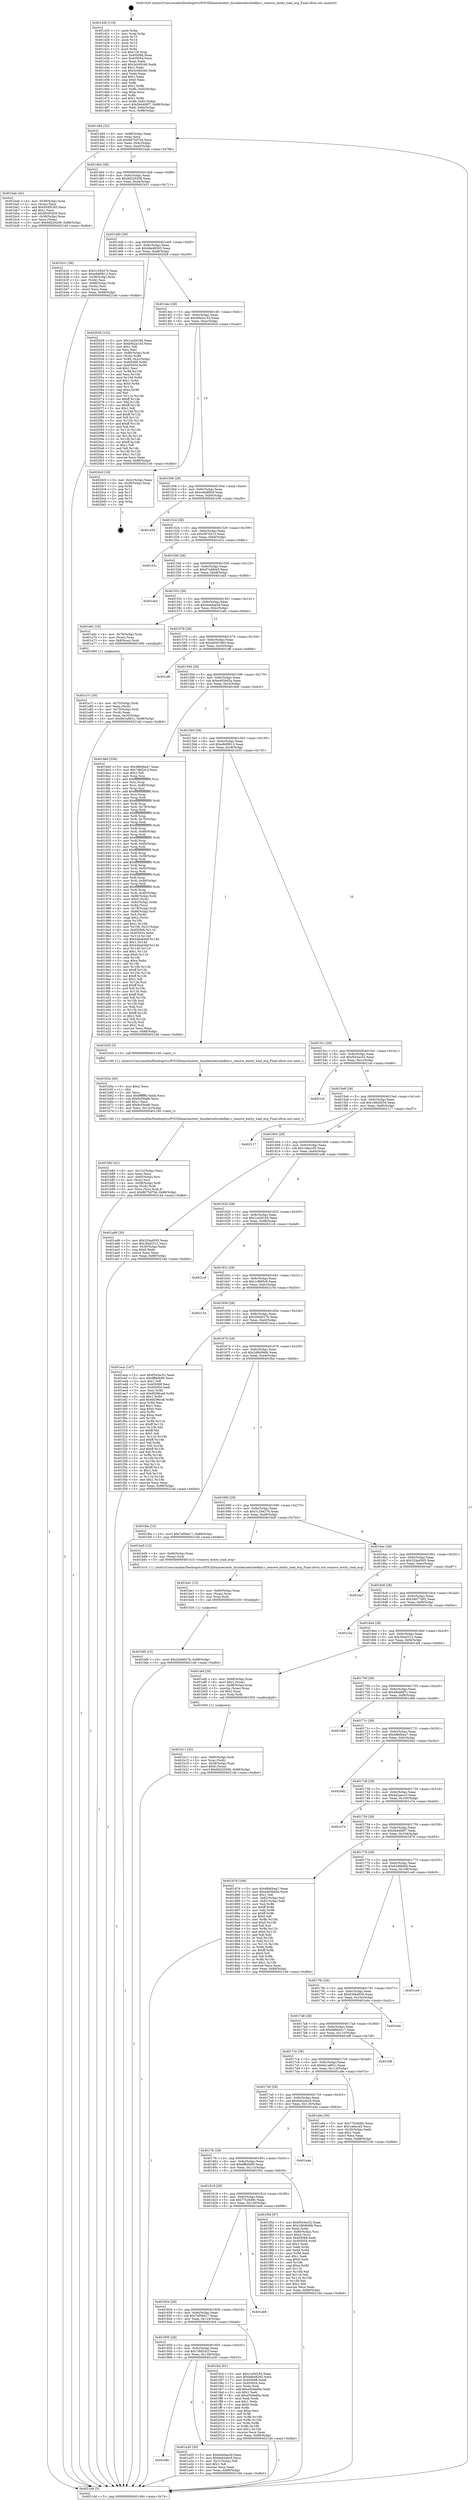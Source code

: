 digraph "0x401420" {
  label = "0x401420 (/mnt/c/Users/mathe/Desktop/tcc/POCII/binaries/extr_linuxkernelschedfair.c_remove_entity_load_avg_Final-ollvm.out::main(0))"
  labelloc = "t"
  node[shape=record]

  Entry [label="",width=0.3,height=0.3,shape=circle,fillcolor=black,style=filled]
  "0x401494" [label="{
     0x401494 [32]\l
     | [instrs]\l
     &nbsp;&nbsp;0x401494 \<+6\>: mov -0x88(%rbp),%eax\l
     &nbsp;&nbsp;0x40149a \<+2\>: mov %eax,%ecx\l
     &nbsp;&nbsp;0x40149c \<+6\>: sub $0x8675d75d,%ecx\l
     &nbsp;&nbsp;0x4014a2 \<+6\>: mov %eax,-0x9c(%rbp)\l
     &nbsp;&nbsp;0x4014a8 \<+6\>: mov %ecx,-0xa0(%rbp)\l
     &nbsp;&nbsp;0x4014ae \<+6\>: je 0000000000401bab \<main+0x78b\>\l
  }"]
  "0x401bab" [label="{
     0x401bab [42]\l
     | [instrs]\l
     &nbsp;&nbsp;0x401bab \<+4\>: mov -0x58(%rbp),%rax\l
     &nbsp;&nbsp;0x401baf \<+2\>: mov (%rax),%ecx\l
     &nbsp;&nbsp;0x401bb1 \<+6\>: add $0x954f5265,%ecx\l
     &nbsp;&nbsp;0x401bb7 \<+3\>: add $0x1,%ecx\l
     &nbsp;&nbsp;0x401bba \<+6\>: sub $0x954f5265,%ecx\l
     &nbsp;&nbsp;0x401bc0 \<+4\>: mov -0x58(%rbp),%rax\l
     &nbsp;&nbsp;0x401bc4 \<+2\>: mov %ecx,(%rax)\l
     &nbsp;&nbsp;0x401bc6 \<+10\>: movl $0x9d220206,-0x88(%rbp)\l
     &nbsp;&nbsp;0x401bd0 \<+5\>: jmp 00000000004021dd \<main+0xdbd\>\l
  }"]
  "0x4014b4" [label="{
     0x4014b4 [28]\l
     | [instrs]\l
     &nbsp;&nbsp;0x4014b4 \<+5\>: jmp 00000000004014b9 \<main+0x99\>\l
     &nbsp;&nbsp;0x4014b9 \<+6\>: mov -0x9c(%rbp),%eax\l
     &nbsp;&nbsp;0x4014bf \<+5\>: sub $0x9d220206,%eax\l
     &nbsp;&nbsp;0x4014c4 \<+6\>: mov %eax,-0xa4(%rbp)\l
     &nbsp;&nbsp;0x4014ca \<+6\>: je 0000000000401b31 \<main+0x711\>\l
  }"]
  Exit [label="",width=0.3,height=0.3,shape=circle,fillcolor=black,style=filled,peripheries=2]
  "0x401b31" [label="{
     0x401b31 [36]\l
     | [instrs]\l
     &nbsp;&nbsp;0x401b31 \<+5\>: mov $0x31294276,%eax\l
     &nbsp;&nbsp;0x401b36 \<+5\>: mov $0xe8d0fb13,%ecx\l
     &nbsp;&nbsp;0x401b3b \<+4\>: mov -0x58(%rbp),%rdx\l
     &nbsp;&nbsp;0x401b3f \<+2\>: mov (%rdx),%esi\l
     &nbsp;&nbsp;0x401b41 \<+4\>: mov -0x68(%rbp),%rdx\l
     &nbsp;&nbsp;0x401b45 \<+2\>: cmp (%rdx),%esi\l
     &nbsp;&nbsp;0x401b47 \<+3\>: cmovl %ecx,%eax\l
     &nbsp;&nbsp;0x401b4a \<+6\>: mov %eax,-0x88(%rbp)\l
     &nbsp;&nbsp;0x401b50 \<+5\>: jmp 00000000004021dd \<main+0xdbd\>\l
  }"]
  "0x4014d0" [label="{
     0x4014d0 [28]\l
     | [instrs]\l
     &nbsp;&nbsp;0x4014d0 \<+5\>: jmp 00000000004014d5 \<main+0xb5\>\l
     &nbsp;&nbsp;0x4014d5 \<+6\>: mov -0x9c(%rbp),%eax\l
     &nbsp;&nbsp;0x4014db \<+5\>: sub $0xb8e48263,%eax\l
     &nbsp;&nbsp;0x4014e0 \<+6\>: mov %eax,-0xa8(%rbp)\l
     &nbsp;&nbsp;0x4014e6 \<+6\>: je 0000000000402028 \<main+0xc08\>\l
  }"]
  "0x401bf0" [label="{
     0x401bf0 [15]\l
     | [instrs]\l
     &nbsp;&nbsp;0x401bf0 \<+10\>: movl $0x2b0b627b,-0x88(%rbp)\l
     &nbsp;&nbsp;0x401bfa \<+5\>: jmp 00000000004021dd \<main+0xdbd\>\l
  }"]
  "0x402028" [label="{
     0x402028 [152]\l
     | [instrs]\l
     &nbsp;&nbsp;0x402028 \<+5\>: mov $0x1ca5d184,%eax\l
     &nbsp;&nbsp;0x40202d \<+5\>: mov $0xb9a2a143,%ecx\l
     &nbsp;&nbsp;0x402032 \<+2\>: mov $0x1,%dl\l
     &nbsp;&nbsp;0x402034 \<+2\>: xor %esi,%esi\l
     &nbsp;&nbsp;0x402036 \<+4\>: mov -0x80(%rbp),%rdi\l
     &nbsp;&nbsp;0x40203a \<+3\>: mov (%rdi),%r8d\l
     &nbsp;&nbsp;0x40203d \<+4\>: mov %r8d,-0x2c(%rbp)\l
     &nbsp;&nbsp;0x402041 \<+8\>: mov 0x405068,%r8d\l
     &nbsp;&nbsp;0x402049 \<+8\>: mov 0x405054,%r9d\l
     &nbsp;&nbsp;0x402051 \<+3\>: sub $0x1,%esi\l
     &nbsp;&nbsp;0x402054 \<+3\>: mov %r8d,%r10d\l
     &nbsp;&nbsp;0x402057 \<+3\>: add %esi,%r10d\l
     &nbsp;&nbsp;0x40205a \<+4\>: imul %r10d,%r8d\l
     &nbsp;&nbsp;0x40205e \<+4\>: and $0x1,%r8d\l
     &nbsp;&nbsp;0x402062 \<+4\>: cmp $0x0,%r8d\l
     &nbsp;&nbsp;0x402066 \<+4\>: sete %r11b\l
     &nbsp;&nbsp;0x40206a \<+4\>: cmp $0xa,%r9d\l
     &nbsp;&nbsp;0x40206e \<+3\>: setl %bl\l
     &nbsp;&nbsp;0x402071 \<+3\>: mov %r11b,%r14b\l
     &nbsp;&nbsp;0x402074 \<+4\>: xor $0xff,%r14b\l
     &nbsp;&nbsp;0x402078 \<+3\>: mov %bl,%r15b\l
     &nbsp;&nbsp;0x40207b \<+4\>: xor $0xff,%r15b\l
     &nbsp;&nbsp;0x40207f \<+3\>: xor $0x1,%dl\l
     &nbsp;&nbsp;0x402082 \<+3\>: mov %r14b,%r12b\l
     &nbsp;&nbsp;0x402085 \<+4\>: and $0xff,%r12b\l
     &nbsp;&nbsp;0x402089 \<+3\>: and %dl,%r11b\l
     &nbsp;&nbsp;0x40208c \<+3\>: mov %r15b,%r13b\l
     &nbsp;&nbsp;0x40208f \<+4\>: and $0xff,%r13b\l
     &nbsp;&nbsp;0x402093 \<+2\>: and %dl,%bl\l
     &nbsp;&nbsp;0x402095 \<+3\>: or %r11b,%r12b\l
     &nbsp;&nbsp;0x402098 \<+3\>: or %bl,%r13b\l
     &nbsp;&nbsp;0x40209b \<+3\>: xor %r13b,%r12b\l
     &nbsp;&nbsp;0x40209e \<+3\>: or %r15b,%r14b\l
     &nbsp;&nbsp;0x4020a1 \<+4\>: xor $0xff,%r14b\l
     &nbsp;&nbsp;0x4020a5 \<+3\>: or $0x1,%dl\l
     &nbsp;&nbsp;0x4020a8 \<+3\>: and %dl,%r14b\l
     &nbsp;&nbsp;0x4020ab \<+3\>: or %r14b,%r12b\l
     &nbsp;&nbsp;0x4020ae \<+4\>: test $0x1,%r12b\l
     &nbsp;&nbsp;0x4020b2 \<+3\>: cmovne %ecx,%eax\l
     &nbsp;&nbsp;0x4020b5 \<+6\>: mov %eax,-0x88(%rbp)\l
     &nbsp;&nbsp;0x4020bb \<+5\>: jmp 00000000004021dd \<main+0xdbd\>\l
  }"]
  "0x4014ec" [label="{
     0x4014ec [28]\l
     | [instrs]\l
     &nbsp;&nbsp;0x4014ec \<+5\>: jmp 00000000004014f1 \<main+0xd1\>\l
     &nbsp;&nbsp;0x4014f1 \<+6\>: mov -0x9c(%rbp),%eax\l
     &nbsp;&nbsp;0x4014f7 \<+5\>: sub $0xb9a2a143,%eax\l
     &nbsp;&nbsp;0x4014fc \<+6\>: mov %eax,-0xac(%rbp)\l
     &nbsp;&nbsp;0x401502 \<+6\>: je 00000000004020c0 \<main+0xca0\>\l
  }"]
  "0x401be1" [label="{
     0x401be1 [15]\l
     | [instrs]\l
     &nbsp;&nbsp;0x401be1 \<+4\>: mov -0x60(%rbp),%rax\l
     &nbsp;&nbsp;0x401be5 \<+3\>: mov (%rax),%rax\l
     &nbsp;&nbsp;0x401be8 \<+3\>: mov %rax,%rdi\l
     &nbsp;&nbsp;0x401beb \<+5\>: call 0000000000401030 \<free@plt\>\l
     | [calls]\l
     &nbsp;&nbsp;0x401030 \{1\} (unknown)\l
  }"]
  "0x4020c0" [label="{
     0x4020c0 [18]\l
     | [instrs]\l
     &nbsp;&nbsp;0x4020c0 \<+3\>: mov -0x2c(%rbp),%eax\l
     &nbsp;&nbsp;0x4020c3 \<+4\>: lea -0x28(%rbp),%rsp\l
     &nbsp;&nbsp;0x4020c7 \<+1\>: pop %rbx\l
     &nbsp;&nbsp;0x4020c8 \<+2\>: pop %r12\l
     &nbsp;&nbsp;0x4020ca \<+2\>: pop %r13\l
     &nbsp;&nbsp;0x4020cc \<+2\>: pop %r14\l
     &nbsp;&nbsp;0x4020ce \<+2\>: pop %r15\l
     &nbsp;&nbsp;0x4020d0 \<+1\>: pop %rbp\l
     &nbsp;&nbsp;0x4020d1 \<+1\>: ret\l
  }"]
  "0x401508" [label="{
     0x401508 [28]\l
     | [instrs]\l
     &nbsp;&nbsp;0x401508 \<+5\>: jmp 000000000040150d \<main+0xed\>\l
     &nbsp;&nbsp;0x40150d \<+6\>: mov -0x9c(%rbp),%eax\l
     &nbsp;&nbsp;0x401513 \<+5\>: sub $0xce6a88c9,%eax\l
     &nbsp;&nbsp;0x401518 \<+6\>: mov %eax,-0xb0(%rbp)\l
     &nbsp;&nbsp;0x40151e \<+6\>: je 0000000000401e5b \<main+0xa3b\>\l
  }"]
  "0x401b82" [label="{
     0x401b82 [41]\l
     | [instrs]\l
     &nbsp;&nbsp;0x401b82 \<+6\>: mov -0x12c(%rbp),%ecx\l
     &nbsp;&nbsp;0x401b88 \<+3\>: imul %eax,%ecx\l
     &nbsp;&nbsp;0x401b8b \<+4\>: mov -0x60(%rbp),%rsi\l
     &nbsp;&nbsp;0x401b8f \<+3\>: mov (%rsi),%rsi\l
     &nbsp;&nbsp;0x401b92 \<+4\>: mov -0x58(%rbp),%rdi\l
     &nbsp;&nbsp;0x401b96 \<+3\>: movslq (%rdi),%rdi\l
     &nbsp;&nbsp;0x401b99 \<+3\>: mov %ecx,(%rsi,%rdi,4)\l
     &nbsp;&nbsp;0x401b9c \<+10\>: movl $0x8675d75d,-0x88(%rbp)\l
     &nbsp;&nbsp;0x401ba6 \<+5\>: jmp 00000000004021dd \<main+0xdbd\>\l
  }"]
  "0x401e5b" [label="{
     0x401e5b\l
  }", style=dashed]
  "0x401524" [label="{
     0x401524 [28]\l
     | [instrs]\l
     &nbsp;&nbsp;0x401524 \<+5\>: jmp 0000000000401529 \<main+0x109\>\l
     &nbsp;&nbsp;0x401529 \<+6\>: mov -0x9c(%rbp),%eax\l
     &nbsp;&nbsp;0x40152f \<+5\>: sub $0xcf07b513,%eax\l
     &nbsp;&nbsp;0x401534 \<+6\>: mov %eax,-0xb4(%rbp)\l
     &nbsp;&nbsp;0x40153a \<+6\>: je 0000000000401d1c \<main+0x8fc\>\l
  }"]
  "0x401b5a" [label="{
     0x401b5a [40]\l
     | [instrs]\l
     &nbsp;&nbsp;0x401b5a \<+5\>: mov $0x2,%ecx\l
     &nbsp;&nbsp;0x401b5f \<+1\>: cltd\l
     &nbsp;&nbsp;0x401b60 \<+2\>: idiv %ecx\l
     &nbsp;&nbsp;0x401b62 \<+6\>: imul $0xfffffffe,%edx,%ecx\l
     &nbsp;&nbsp;0x401b68 \<+6\>: sub $0x9cf3baf6,%ecx\l
     &nbsp;&nbsp;0x401b6e \<+3\>: add $0x1,%ecx\l
     &nbsp;&nbsp;0x401b71 \<+6\>: add $0x9cf3baf6,%ecx\l
     &nbsp;&nbsp;0x401b77 \<+6\>: mov %ecx,-0x12c(%rbp)\l
     &nbsp;&nbsp;0x401b7d \<+5\>: call 0000000000401160 \<next_i\>\l
     | [calls]\l
     &nbsp;&nbsp;0x401160 \{1\} (/mnt/c/Users/mathe/Desktop/tcc/POCII/binaries/extr_linuxkernelschedfair.c_remove_entity_load_avg_Final-ollvm.out::next_i)\l
  }"]
  "0x401d1c" [label="{
     0x401d1c\l
  }", style=dashed]
  "0x401540" [label="{
     0x401540 [28]\l
     | [instrs]\l
     &nbsp;&nbsp;0x401540 \<+5\>: jmp 0000000000401545 \<main+0x125\>\l
     &nbsp;&nbsp;0x401545 \<+6\>: mov -0x9c(%rbp),%eax\l
     &nbsp;&nbsp;0x40154b \<+5\>: sub $0xd7a48cb5,%eax\l
     &nbsp;&nbsp;0x401550 \<+6\>: mov %eax,-0xb8(%rbp)\l
     &nbsp;&nbsp;0x401556 \<+6\>: je 0000000000401da5 \<main+0x985\>\l
  }"]
  "0x401b11" [label="{
     0x401b11 [32]\l
     | [instrs]\l
     &nbsp;&nbsp;0x401b11 \<+4\>: mov -0x60(%rbp),%rdi\l
     &nbsp;&nbsp;0x401b15 \<+3\>: mov %rax,(%rdi)\l
     &nbsp;&nbsp;0x401b18 \<+4\>: mov -0x58(%rbp),%rax\l
     &nbsp;&nbsp;0x401b1c \<+6\>: movl $0x0,(%rax)\l
     &nbsp;&nbsp;0x401b22 \<+10\>: movl $0x9d220206,-0x88(%rbp)\l
     &nbsp;&nbsp;0x401b2c \<+5\>: jmp 00000000004021dd \<main+0xdbd\>\l
  }"]
  "0x401da5" [label="{
     0x401da5\l
  }", style=dashed]
  "0x40155c" [label="{
     0x40155c [28]\l
     | [instrs]\l
     &nbsp;&nbsp;0x40155c \<+5\>: jmp 0000000000401561 \<main+0x141\>\l
     &nbsp;&nbsp;0x401561 \<+6\>: mov -0x9c(%rbp),%eax\l
     &nbsp;&nbsp;0x401567 \<+5\>: sub $0xda4daa3d,%eax\l
     &nbsp;&nbsp;0x40156c \<+6\>: mov %eax,-0xbc(%rbp)\l
     &nbsp;&nbsp;0x401572 \<+6\>: je 0000000000401a6c \<main+0x64c\>\l
  }"]
  "0x401a7c" [label="{
     0x401a7c [30]\l
     | [instrs]\l
     &nbsp;&nbsp;0x401a7c \<+4\>: mov -0x70(%rbp),%rdi\l
     &nbsp;&nbsp;0x401a80 \<+2\>: mov %eax,(%rdi)\l
     &nbsp;&nbsp;0x401a82 \<+4\>: mov -0x70(%rbp),%rdi\l
     &nbsp;&nbsp;0x401a86 \<+2\>: mov (%rdi),%eax\l
     &nbsp;&nbsp;0x401a88 \<+3\>: mov %eax,-0x30(%rbp)\l
     &nbsp;&nbsp;0x401a8b \<+10\>: movl $0x6e1a891c,-0x88(%rbp)\l
     &nbsp;&nbsp;0x401a95 \<+5\>: jmp 00000000004021dd \<main+0xdbd\>\l
  }"]
  "0x401a6c" [label="{
     0x401a6c [16]\l
     | [instrs]\l
     &nbsp;&nbsp;0x401a6c \<+4\>: mov -0x78(%rbp),%rax\l
     &nbsp;&nbsp;0x401a70 \<+3\>: mov (%rax),%rax\l
     &nbsp;&nbsp;0x401a73 \<+4\>: mov 0x8(%rax),%rdi\l
     &nbsp;&nbsp;0x401a77 \<+5\>: call 0000000000401060 \<atoi@plt\>\l
     | [calls]\l
     &nbsp;&nbsp;0x401060 \{1\} (unknown)\l
  }"]
  "0x401578" [label="{
     0x401578 [28]\l
     | [instrs]\l
     &nbsp;&nbsp;0x401578 \<+5\>: jmp 000000000040157d \<main+0x15d\>\l
     &nbsp;&nbsp;0x40157d \<+6\>: mov -0x9c(%rbp),%eax\l
     &nbsp;&nbsp;0x401583 \<+5\>: sub $0xdd391b83,%eax\l
     &nbsp;&nbsp;0x401588 \<+6\>: mov %eax,-0xc0(%rbp)\l
     &nbsp;&nbsp;0x40158e \<+6\>: je 0000000000401cf8 \<main+0x8d8\>\l
  }"]
  "0x40186c" [label="{
     0x40186c\l
  }", style=dashed]
  "0x401cf8" [label="{
     0x401cf8\l
  }", style=dashed]
  "0x401594" [label="{
     0x401594 [28]\l
     | [instrs]\l
     &nbsp;&nbsp;0x401594 \<+5\>: jmp 0000000000401599 \<main+0x179\>\l
     &nbsp;&nbsp;0x401599 \<+6\>: mov -0x9c(%rbp),%eax\l
     &nbsp;&nbsp;0x40159f \<+5\>: sub $0xe4056d5a,%eax\l
     &nbsp;&nbsp;0x4015a4 \<+6\>: mov %eax,-0xc4(%rbp)\l
     &nbsp;&nbsp;0x4015aa \<+6\>: je 00000000004018e0 \<main+0x4c0\>\l
  }"]
  "0x401a30" [label="{
     0x401a30 [30]\l
     | [instrs]\l
     &nbsp;&nbsp;0x401a30 \<+5\>: mov $0xda4daa3d,%eax\l
     &nbsp;&nbsp;0x401a35 \<+5\>: mov $0x6eb2ebc6,%ecx\l
     &nbsp;&nbsp;0x401a3a \<+3\>: mov -0x31(%rbp),%dl\l
     &nbsp;&nbsp;0x401a3d \<+3\>: test $0x1,%dl\l
     &nbsp;&nbsp;0x401a40 \<+3\>: cmovne %ecx,%eax\l
     &nbsp;&nbsp;0x401a43 \<+6\>: mov %eax,-0x88(%rbp)\l
     &nbsp;&nbsp;0x401a49 \<+5\>: jmp 00000000004021dd \<main+0xdbd\>\l
  }"]
  "0x4018e0" [label="{
     0x4018e0 [336]\l
     | [instrs]\l
     &nbsp;&nbsp;0x4018e0 \<+5\>: mov $0x48b0bea7,%eax\l
     &nbsp;&nbsp;0x4018e5 \<+5\>: mov $0x7dbf241f,%ecx\l
     &nbsp;&nbsp;0x4018ea \<+2\>: mov $0x1,%dl\l
     &nbsp;&nbsp;0x4018ec \<+3\>: mov %rsp,%rsi\l
     &nbsp;&nbsp;0x4018ef \<+4\>: add $0xfffffffffffffff0,%rsi\l
     &nbsp;&nbsp;0x4018f3 \<+3\>: mov %rsi,%rsp\l
     &nbsp;&nbsp;0x4018f6 \<+4\>: mov %rsi,-0x80(%rbp)\l
     &nbsp;&nbsp;0x4018fa \<+3\>: mov %rsp,%rsi\l
     &nbsp;&nbsp;0x4018fd \<+4\>: add $0xfffffffffffffff0,%rsi\l
     &nbsp;&nbsp;0x401901 \<+3\>: mov %rsi,%rsp\l
     &nbsp;&nbsp;0x401904 \<+3\>: mov %rsp,%rdi\l
     &nbsp;&nbsp;0x401907 \<+4\>: add $0xfffffffffffffff0,%rdi\l
     &nbsp;&nbsp;0x40190b \<+3\>: mov %rdi,%rsp\l
     &nbsp;&nbsp;0x40190e \<+4\>: mov %rdi,-0x78(%rbp)\l
     &nbsp;&nbsp;0x401912 \<+3\>: mov %rsp,%rdi\l
     &nbsp;&nbsp;0x401915 \<+4\>: add $0xfffffffffffffff0,%rdi\l
     &nbsp;&nbsp;0x401919 \<+3\>: mov %rdi,%rsp\l
     &nbsp;&nbsp;0x40191c \<+4\>: mov %rdi,-0x70(%rbp)\l
     &nbsp;&nbsp;0x401920 \<+3\>: mov %rsp,%rdi\l
     &nbsp;&nbsp;0x401923 \<+4\>: add $0xfffffffffffffff0,%rdi\l
     &nbsp;&nbsp;0x401927 \<+3\>: mov %rdi,%rsp\l
     &nbsp;&nbsp;0x40192a \<+4\>: mov %rdi,-0x68(%rbp)\l
     &nbsp;&nbsp;0x40192e \<+3\>: mov %rsp,%rdi\l
     &nbsp;&nbsp;0x401931 \<+4\>: add $0xfffffffffffffff0,%rdi\l
     &nbsp;&nbsp;0x401935 \<+3\>: mov %rdi,%rsp\l
     &nbsp;&nbsp;0x401938 \<+4\>: mov %rdi,-0x60(%rbp)\l
     &nbsp;&nbsp;0x40193c \<+3\>: mov %rsp,%rdi\l
     &nbsp;&nbsp;0x40193f \<+4\>: add $0xfffffffffffffff0,%rdi\l
     &nbsp;&nbsp;0x401943 \<+3\>: mov %rdi,%rsp\l
     &nbsp;&nbsp;0x401946 \<+4\>: mov %rdi,-0x58(%rbp)\l
     &nbsp;&nbsp;0x40194a \<+3\>: mov %rsp,%rdi\l
     &nbsp;&nbsp;0x40194d \<+4\>: add $0xfffffffffffffff0,%rdi\l
     &nbsp;&nbsp;0x401951 \<+3\>: mov %rdi,%rsp\l
     &nbsp;&nbsp;0x401954 \<+4\>: mov %rdi,-0x50(%rbp)\l
     &nbsp;&nbsp;0x401958 \<+3\>: mov %rsp,%rdi\l
     &nbsp;&nbsp;0x40195b \<+4\>: add $0xfffffffffffffff0,%rdi\l
     &nbsp;&nbsp;0x40195f \<+3\>: mov %rdi,%rsp\l
     &nbsp;&nbsp;0x401962 \<+4\>: mov %rdi,-0x48(%rbp)\l
     &nbsp;&nbsp;0x401966 \<+3\>: mov %rsp,%rdi\l
     &nbsp;&nbsp;0x401969 \<+4\>: add $0xfffffffffffffff0,%rdi\l
     &nbsp;&nbsp;0x40196d \<+3\>: mov %rdi,%rsp\l
     &nbsp;&nbsp;0x401970 \<+4\>: mov %rdi,-0x40(%rbp)\l
     &nbsp;&nbsp;0x401974 \<+4\>: mov -0x80(%rbp),%rdi\l
     &nbsp;&nbsp;0x401978 \<+6\>: movl $0x0,(%rdi)\l
     &nbsp;&nbsp;0x40197e \<+7\>: mov -0x8c(%rbp),%r8d\l
     &nbsp;&nbsp;0x401985 \<+3\>: mov %r8d,(%rsi)\l
     &nbsp;&nbsp;0x401988 \<+4\>: mov -0x78(%rbp),%rdi\l
     &nbsp;&nbsp;0x40198c \<+7\>: mov -0x98(%rbp),%r9\l
     &nbsp;&nbsp;0x401993 \<+3\>: mov %r9,(%rdi)\l
     &nbsp;&nbsp;0x401996 \<+3\>: cmpl $0x2,(%rsi)\l
     &nbsp;&nbsp;0x401999 \<+4\>: setne %r10b\l
     &nbsp;&nbsp;0x40199d \<+4\>: and $0x1,%r10b\l
     &nbsp;&nbsp;0x4019a1 \<+4\>: mov %r10b,-0x31(%rbp)\l
     &nbsp;&nbsp;0x4019a5 \<+8\>: mov 0x405068,%r11d\l
     &nbsp;&nbsp;0x4019ad \<+7\>: mov 0x405054,%ebx\l
     &nbsp;&nbsp;0x4019b4 \<+3\>: mov %r11d,%r14d\l
     &nbsp;&nbsp;0x4019b7 \<+7\>: sub $0x44ba04df,%r14d\l
     &nbsp;&nbsp;0x4019be \<+4\>: sub $0x1,%r14d\l
     &nbsp;&nbsp;0x4019c2 \<+7\>: add $0x44ba04df,%r14d\l
     &nbsp;&nbsp;0x4019c9 \<+4\>: imul %r14d,%r11d\l
     &nbsp;&nbsp;0x4019cd \<+4\>: and $0x1,%r11d\l
     &nbsp;&nbsp;0x4019d1 \<+4\>: cmp $0x0,%r11d\l
     &nbsp;&nbsp;0x4019d5 \<+4\>: sete %r10b\l
     &nbsp;&nbsp;0x4019d9 \<+3\>: cmp $0xa,%ebx\l
     &nbsp;&nbsp;0x4019dc \<+4\>: setl %r15b\l
     &nbsp;&nbsp;0x4019e0 \<+3\>: mov %r10b,%r12b\l
     &nbsp;&nbsp;0x4019e3 \<+4\>: xor $0xff,%r12b\l
     &nbsp;&nbsp;0x4019e7 \<+3\>: mov %r15b,%r13b\l
     &nbsp;&nbsp;0x4019ea \<+4\>: xor $0xff,%r13b\l
     &nbsp;&nbsp;0x4019ee \<+3\>: xor $0x1,%dl\l
     &nbsp;&nbsp;0x4019f1 \<+3\>: mov %r12b,%sil\l
     &nbsp;&nbsp;0x4019f4 \<+4\>: and $0xff,%sil\l
     &nbsp;&nbsp;0x4019f8 \<+3\>: and %dl,%r10b\l
     &nbsp;&nbsp;0x4019fb \<+3\>: mov %r13b,%dil\l
     &nbsp;&nbsp;0x4019fe \<+4\>: and $0xff,%dil\l
     &nbsp;&nbsp;0x401a02 \<+3\>: and %dl,%r15b\l
     &nbsp;&nbsp;0x401a05 \<+3\>: or %r10b,%sil\l
     &nbsp;&nbsp;0x401a08 \<+3\>: or %r15b,%dil\l
     &nbsp;&nbsp;0x401a0b \<+3\>: xor %dil,%sil\l
     &nbsp;&nbsp;0x401a0e \<+3\>: or %r13b,%r12b\l
     &nbsp;&nbsp;0x401a11 \<+4\>: xor $0xff,%r12b\l
     &nbsp;&nbsp;0x401a15 \<+3\>: or $0x1,%dl\l
     &nbsp;&nbsp;0x401a18 \<+3\>: and %dl,%r12b\l
     &nbsp;&nbsp;0x401a1b \<+3\>: or %r12b,%sil\l
     &nbsp;&nbsp;0x401a1e \<+4\>: test $0x1,%sil\l
     &nbsp;&nbsp;0x401a22 \<+3\>: cmovne %ecx,%eax\l
     &nbsp;&nbsp;0x401a25 \<+6\>: mov %eax,-0x88(%rbp)\l
     &nbsp;&nbsp;0x401a2b \<+5\>: jmp 00000000004021dd \<main+0xdbd\>\l
  }"]
  "0x4015b0" [label="{
     0x4015b0 [28]\l
     | [instrs]\l
     &nbsp;&nbsp;0x4015b0 \<+5\>: jmp 00000000004015b5 \<main+0x195\>\l
     &nbsp;&nbsp;0x4015b5 \<+6\>: mov -0x9c(%rbp),%eax\l
     &nbsp;&nbsp;0x4015bb \<+5\>: sub $0xe8d0fb13,%eax\l
     &nbsp;&nbsp;0x4015c0 \<+6\>: mov %eax,-0xc8(%rbp)\l
     &nbsp;&nbsp;0x4015c6 \<+6\>: je 0000000000401b55 \<main+0x735\>\l
  }"]
  "0x401850" [label="{
     0x401850 [28]\l
     | [instrs]\l
     &nbsp;&nbsp;0x401850 \<+5\>: jmp 0000000000401855 \<main+0x435\>\l
     &nbsp;&nbsp;0x401855 \<+6\>: mov -0x9c(%rbp),%eax\l
     &nbsp;&nbsp;0x40185b \<+5\>: sub $0x7dbf241f,%eax\l
     &nbsp;&nbsp;0x401860 \<+6\>: mov %eax,-0x128(%rbp)\l
     &nbsp;&nbsp;0x401866 \<+6\>: je 0000000000401a30 \<main+0x610\>\l
  }"]
  "0x401b55" [label="{
     0x401b55 [5]\l
     | [instrs]\l
     &nbsp;&nbsp;0x401b55 \<+5\>: call 0000000000401160 \<next_i\>\l
     | [calls]\l
     &nbsp;&nbsp;0x401160 \{1\} (/mnt/c/Users/mathe/Desktop/tcc/POCII/binaries/extr_linuxkernelschedfair.c_remove_entity_load_avg_Final-ollvm.out::next_i)\l
  }"]
  "0x4015cc" [label="{
     0x4015cc [28]\l
     | [instrs]\l
     &nbsp;&nbsp;0x4015cc \<+5\>: jmp 00000000004015d1 \<main+0x1b1\>\l
     &nbsp;&nbsp;0x4015d1 \<+6\>: mov -0x9c(%rbp),%eax\l
     &nbsp;&nbsp;0x4015d7 \<+5\>: sub $0xf543ac52,%eax\l
     &nbsp;&nbsp;0x4015dc \<+6\>: mov %eax,-0xcc(%rbp)\l
     &nbsp;&nbsp;0x4015e2 \<+6\>: je 00000000004021af \<main+0xd8f\>\l
  }"]
  "0x401fcd" [label="{
     0x401fcd [91]\l
     | [instrs]\l
     &nbsp;&nbsp;0x401fcd \<+5\>: mov $0x1ca5d184,%eax\l
     &nbsp;&nbsp;0x401fd2 \<+5\>: mov $0xb8e48263,%ecx\l
     &nbsp;&nbsp;0x401fd7 \<+7\>: mov 0x405068,%edx\l
     &nbsp;&nbsp;0x401fde \<+7\>: mov 0x405054,%esi\l
     &nbsp;&nbsp;0x401fe5 \<+2\>: mov %edx,%edi\l
     &nbsp;&nbsp;0x401fe7 \<+6\>: add $0xe50dad0a,%edi\l
     &nbsp;&nbsp;0x401fed \<+3\>: sub $0x1,%edi\l
     &nbsp;&nbsp;0x401ff0 \<+6\>: sub $0xe50dad0a,%edi\l
     &nbsp;&nbsp;0x401ff6 \<+3\>: imul %edi,%edx\l
     &nbsp;&nbsp;0x401ff9 \<+3\>: and $0x1,%edx\l
     &nbsp;&nbsp;0x401ffc \<+3\>: cmp $0x0,%edx\l
     &nbsp;&nbsp;0x401fff \<+4\>: sete %r8b\l
     &nbsp;&nbsp;0x402003 \<+3\>: cmp $0xa,%esi\l
     &nbsp;&nbsp;0x402006 \<+4\>: setl %r9b\l
     &nbsp;&nbsp;0x40200a \<+3\>: mov %r8b,%r10b\l
     &nbsp;&nbsp;0x40200d \<+3\>: and %r9b,%r10b\l
     &nbsp;&nbsp;0x402010 \<+3\>: xor %r9b,%r8b\l
     &nbsp;&nbsp;0x402013 \<+3\>: or %r8b,%r10b\l
     &nbsp;&nbsp;0x402016 \<+4\>: test $0x1,%r10b\l
     &nbsp;&nbsp;0x40201a \<+3\>: cmovne %ecx,%eax\l
     &nbsp;&nbsp;0x40201d \<+6\>: mov %eax,-0x88(%rbp)\l
     &nbsp;&nbsp;0x402023 \<+5\>: jmp 00000000004021dd \<main+0xdbd\>\l
  }"]
  "0x4021af" [label="{
     0x4021af\l
  }", style=dashed]
  "0x4015e8" [label="{
     0x4015e8 [28]\l
     | [instrs]\l
     &nbsp;&nbsp;0x4015e8 \<+5\>: jmp 00000000004015ed \<main+0x1cd\>\l
     &nbsp;&nbsp;0x4015ed \<+6\>: mov -0x9c(%rbp),%eax\l
     &nbsp;&nbsp;0x4015f3 \<+5\>: sub $0x186d2034,%eax\l
     &nbsp;&nbsp;0x4015f8 \<+6\>: mov %eax,-0xd0(%rbp)\l
     &nbsp;&nbsp;0x4015fe \<+6\>: je 0000000000402117 \<main+0xcf7\>\l
  }"]
  "0x401834" [label="{
     0x401834 [28]\l
     | [instrs]\l
     &nbsp;&nbsp;0x401834 \<+5\>: jmp 0000000000401839 \<main+0x419\>\l
     &nbsp;&nbsp;0x401839 \<+6\>: mov -0x9c(%rbp),%eax\l
     &nbsp;&nbsp;0x40183f \<+5\>: sub $0x7af56d17,%eax\l
     &nbsp;&nbsp;0x401844 \<+6\>: mov %eax,-0x124(%rbp)\l
     &nbsp;&nbsp;0x40184a \<+6\>: je 0000000000401fcd \<main+0xbad\>\l
  }"]
  "0x402117" [label="{
     0x402117\l
  }", style=dashed]
  "0x401604" [label="{
     0x401604 [28]\l
     | [instrs]\l
     &nbsp;&nbsp;0x401604 \<+5\>: jmp 0000000000401609 \<main+0x1e9\>\l
     &nbsp;&nbsp;0x401609 \<+6\>: mov -0x9c(%rbp),%eax\l
     &nbsp;&nbsp;0x40160f \<+5\>: sub $0x1afaccd3,%eax\l
     &nbsp;&nbsp;0x401614 \<+6\>: mov %eax,-0xd4(%rbp)\l
     &nbsp;&nbsp;0x40161a \<+6\>: je 0000000000401ad6 \<main+0x6b6\>\l
  }"]
  "0x401ab8" [label="{
     0x401ab8\l
  }", style=dashed]
  "0x401ad6" [label="{
     0x401ad6 [30]\l
     | [instrs]\l
     &nbsp;&nbsp;0x401ad6 \<+5\>: mov $0x324a4505,%eax\l
     &nbsp;&nbsp;0x401adb \<+5\>: mov $0x3fad2512,%ecx\l
     &nbsp;&nbsp;0x401ae0 \<+3\>: mov -0x30(%rbp),%edx\l
     &nbsp;&nbsp;0x401ae3 \<+3\>: cmp $0x0,%edx\l
     &nbsp;&nbsp;0x401ae6 \<+3\>: cmove %ecx,%eax\l
     &nbsp;&nbsp;0x401ae9 \<+6\>: mov %eax,-0x88(%rbp)\l
     &nbsp;&nbsp;0x401aef \<+5\>: jmp 00000000004021dd \<main+0xdbd\>\l
  }"]
  "0x401620" [label="{
     0x401620 [28]\l
     | [instrs]\l
     &nbsp;&nbsp;0x401620 \<+5\>: jmp 0000000000401625 \<main+0x205\>\l
     &nbsp;&nbsp;0x401625 \<+6\>: mov -0x9c(%rbp),%eax\l
     &nbsp;&nbsp;0x40162b \<+5\>: sub $0x1ca5d184,%eax\l
     &nbsp;&nbsp;0x401630 \<+6\>: mov %eax,-0xd8(%rbp)\l
     &nbsp;&nbsp;0x401636 \<+6\>: je 00000000004021c8 \<main+0xda8\>\l
  }"]
  "0x401818" [label="{
     0x401818 [28]\l
     | [instrs]\l
     &nbsp;&nbsp;0x401818 \<+5\>: jmp 000000000040181d \<main+0x3fd\>\l
     &nbsp;&nbsp;0x40181d \<+6\>: mov -0x9c(%rbp),%eax\l
     &nbsp;&nbsp;0x401823 \<+5\>: sub $0x77b26d9c,%eax\l
     &nbsp;&nbsp;0x401828 \<+6\>: mov %eax,-0x120(%rbp)\l
     &nbsp;&nbsp;0x40182e \<+6\>: je 0000000000401ab8 \<main+0x698\>\l
  }"]
  "0x4021c8" [label="{
     0x4021c8\l
  }", style=dashed]
  "0x40163c" [label="{
     0x40163c [28]\l
     | [instrs]\l
     &nbsp;&nbsp;0x40163c \<+5\>: jmp 0000000000401641 \<main+0x221\>\l
     &nbsp;&nbsp;0x401641 \<+6\>: mov -0x9c(%rbp),%eax\l
     &nbsp;&nbsp;0x401647 \<+5\>: sub $0x1cf685c9,%eax\l
     &nbsp;&nbsp;0x40164c \<+6\>: mov %eax,-0xdc(%rbp)\l
     &nbsp;&nbsp;0x401652 \<+6\>: je 0000000000402154 \<main+0xd34\>\l
  }"]
  "0x401f5d" [label="{
     0x401f5d [97]\l
     | [instrs]\l
     &nbsp;&nbsp;0x401f5d \<+5\>: mov $0xf543ac52,%eax\l
     &nbsp;&nbsp;0x401f62 \<+5\>: mov $0x2d84946b,%ecx\l
     &nbsp;&nbsp;0x401f67 \<+2\>: xor %edx,%edx\l
     &nbsp;&nbsp;0x401f69 \<+4\>: mov -0x80(%rbp),%rsi\l
     &nbsp;&nbsp;0x401f6d \<+6\>: movl $0x0,(%rsi)\l
     &nbsp;&nbsp;0x401f73 \<+7\>: mov 0x405068,%edi\l
     &nbsp;&nbsp;0x401f7a \<+8\>: mov 0x405054,%r8d\l
     &nbsp;&nbsp;0x401f82 \<+3\>: sub $0x1,%edx\l
     &nbsp;&nbsp;0x401f85 \<+3\>: mov %edi,%r9d\l
     &nbsp;&nbsp;0x401f88 \<+3\>: add %edx,%r9d\l
     &nbsp;&nbsp;0x401f8b \<+4\>: imul %r9d,%edi\l
     &nbsp;&nbsp;0x401f8f \<+3\>: and $0x1,%edi\l
     &nbsp;&nbsp;0x401f92 \<+3\>: cmp $0x0,%edi\l
     &nbsp;&nbsp;0x401f95 \<+4\>: sete %r10b\l
     &nbsp;&nbsp;0x401f99 \<+4\>: cmp $0xa,%r8d\l
     &nbsp;&nbsp;0x401f9d \<+4\>: setl %r11b\l
     &nbsp;&nbsp;0x401fa1 \<+3\>: mov %r10b,%bl\l
     &nbsp;&nbsp;0x401fa4 \<+3\>: and %r11b,%bl\l
     &nbsp;&nbsp;0x401fa7 \<+3\>: xor %r11b,%r10b\l
     &nbsp;&nbsp;0x401faa \<+3\>: or %r10b,%bl\l
     &nbsp;&nbsp;0x401fad \<+3\>: test $0x1,%bl\l
     &nbsp;&nbsp;0x401fb0 \<+3\>: cmovne %ecx,%eax\l
     &nbsp;&nbsp;0x401fb3 \<+6\>: mov %eax,-0x88(%rbp)\l
     &nbsp;&nbsp;0x401fb9 \<+5\>: jmp 00000000004021dd \<main+0xdbd\>\l
  }"]
  "0x402154" [label="{
     0x402154\l
  }", style=dashed]
  "0x401658" [label="{
     0x401658 [28]\l
     | [instrs]\l
     &nbsp;&nbsp;0x401658 \<+5\>: jmp 000000000040165d \<main+0x23d\>\l
     &nbsp;&nbsp;0x40165d \<+6\>: mov -0x9c(%rbp),%eax\l
     &nbsp;&nbsp;0x401663 \<+5\>: sub $0x2b0b627b,%eax\l
     &nbsp;&nbsp;0x401668 \<+6\>: mov %eax,-0xe0(%rbp)\l
     &nbsp;&nbsp;0x40166e \<+6\>: je 0000000000401eca \<main+0xaaa\>\l
  }"]
  "0x4017fc" [label="{
     0x4017fc [28]\l
     | [instrs]\l
     &nbsp;&nbsp;0x4017fc \<+5\>: jmp 0000000000401801 \<main+0x3e1\>\l
     &nbsp;&nbsp;0x401801 \<+6\>: mov -0x9c(%rbp),%eax\l
     &nbsp;&nbsp;0x401807 \<+5\>: sub $0x6ffe0b90,%eax\l
     &nbsp;&nbsp;0x40180c \<+6\>: mov %eax,-0x11c(%rbp)\l
     &nbsp;&nbsp;0x401812 \<+6\>: je 0000000000401f5d \<main+0xb3d\>\l
  }"]
  "0x401eca" [label="{
     0x401eca [147]\l
     | [instrs]\l
     &nbsp;&nbsp;0x401eca \<+5\>: mov $0xf543ac52,%eax\l
     &nbsp;&nbsp;0x401ecf \<+5\>: mov $0x6ffe0b90,%ecx\l
     &nbsp;&nbsp;0x401ed4 \<+2\>: mov $0x1,%dl\l
     &nbsp;&nbsp;0x401ed6 \<+7\>: mov 0x405068,%esi\l
     &nbsp;&nbsp;0x401edd \<+7\>: mov 0x405054,%edi\l
     &nbsp;&nbsp;0x401ee4 \<+3\>: mov %esi,%r8d\l
     &nbsp;&nbsp;0x401ee7 \<+7\>: sub $0x6f296ce8,%r8d\l
     &nbsp;&nbsp;0x401eee \<+4\>: sub $0x1,%r8d\l
     &nbsp;&nbsp;0x401ef2 \<+7\>: add $0x6f296ce8,%r8d\l
     &nbsp;&nbsp;0x401ef9 \<+4\>: imul %r8d,%esi\l
     &nbsp;&nbsp;0x401efd \<+3\>: and $0x1,%esi\l
     &nbsp;&nbsp;0x401f00 \<+3\>: cmp $0x0,%esi\l
     &nbsp;&nbsp;0x401f03 \<+4\>: sete %r9b\l
     &nbsp;&nbsp;0x401f07 \<+3\>: cmp $0xa,%edi\l
     &nbsp;&nbsp;0x401f0a \<+4\>: setl %r10b\l
     &nbsp;&nbsp;0x401f0e \<+3\>: mov %r9b,%r11b\l
     &nbsp;&nbsp;0x401f11 \<+4\>: xor $0xff,%r11b\l
     &nbsp;&nbsp;0x401f15 \<+3\>: mov %r10b,%bl\l
     &nbsp;&nbsp;0x401f18 \<+3\>: xor $0xff,%bl\l
     &nbsp;&nbsp;0x401f1b \<+3\>: xor $0x1,%dl\l
     &nbsp;&nbsp;0x401f1e \<+3\>: mov %r11b,%r14b\l
     &nbsp;&nbsp;0x401f21 \<+4\>: and $0xff,%r14b\l
     &nbsp;&nbsp;0x401f25 \<+3\>: and %dl,%r9b\l
     &nbsp;&nbsp;0x401f28 \<+3\>: mov %bl,%r15b\l
     &nbsp;&nbsp;0x401f2b \<+4\>: and $0xff,%r15b\l
     &nbsp;&nbsp;0x401f2f \<+3\>: and %dl,%r10b\l
     &nbsp;&nbsp;0x401f32 \<+3\>: or %r9b,%r14b\l
     &nbsp;&nbsp;0x401f35 \<+3\>: or %r10b,%r15b\l
     &nbsp;&nbsp;0x401f38 \<+3\>: xor %r15b,%r14b\l
     &nbsp;&nbsp;0x401f3b \<+3\>: or %bl,%r11b\l
     &nbsp;&nbsp;0x401f3e \<+4\>: xor $0xff,%r11b\l
     &nbsp;&nbsp;0x401f42 \<+3\>: or $0x1,%dl\l
     &nbsp;&nbsp;0x401f45 \<+3\>: and %dl,%r11b\l
     &nbsp;&nbsp;0x401f48 \<+3\>: or %r11b,%r14b\l
     &nbsp;&nbsp;0x401f4b \<+4\>: test $0x1,%r14b\l
     &nbsp;&nbsp;0x401f4f \<+3\>: cmovne %ecx,%eax\l
     &nbsp;&nbsp;0x401f52 \<+6\>: mov %eax,-0x88(%rbp)\l
     &nbsp;&nbsp;0x401f58 \<+5\>: jmp 00000000004021dd \<main+0xdbd\>\l
  }"]
  "0x401674" [label="{
     0x401674 [28]\l
     | [instrs]\l
     &nbsp;&nbsp;0x401674 \<+5\>: jmp 0000000000401679 \<main+0x259\>\l
     &nbsp;&nbsp;0x401679 \<+6\>: mov -0x9c(%rbp),%eax\l
     &nbsp;&nbsp;0x40167f \<+5\>: sub $0x2d84946b,%eax\l
     &nbsp;&nbsp;0x401684 \<+6\>: mov %eax,-0xe4(%rbp)\l
     &nbsp;&nbsp;0x40168a \<+6\>: je 0000000000401fbe \<main+0xb9e\>\l
  }"]
  "0x401a4e" [label="{
     0x401a4e\l
  }", style=dashed]
  "0x401fbe" [label="{
     0x401fbe [15]\l
     | [instrs]\l
     &nbsp;&nbsp;0x401fbe \<+10\>: movl $0x7af56d17,-0x88(%rbp)\l
     &nbsp;&nbsp;0x401fc8 \<+5\>: jmp 00000000004021dd \<main+0xdbd\>\l
  }"]
  "0x401690" [label="{
     0x401690 [28]\l
     | [instrs]\l
     &nbsp;&nbsp;0x401690 \<+5\>: jmp 0000000000401695 \<main+0x275\>\l
     &nbsp;&nbsp;0x401695 \<+6\>: mov -0x9c(%rbp),%eax\l
     &nbsp;&nbsp;0x40169b \<+5\>: sub $0x31294276,%eax\l
     &nbsp;&nbsp;0x4016a0 \<+6\>: mov %eax,-0xe8(%rbp)\l
     &nbsp;&nbsp;0x4016a6 \<+6\>: je 0000000000401bd5 \<main+0x7b5\>\l
  }"]
  "0x4017e0" [label="{
     0x4017e0 [28]\l
     | [instrs]\l
     &nbsp;&nbsp;0x4017e0 \<+5\>: jmp 00000000004017e5 \<main+0x3c5\>\l
     &nbsp;&nbsp;0x4017e5 \<+6\>: mov -0x9c(%rbp),%eax\l
     &nbsp;&nbsp;0x4017eb \<+5\>: sub $0x6eb2ebc6,%eax\l
     &nbsp;&nbsp;0x4017f0 \<+6\>: mov %eax,-0x118(%rbp)\l
     &nbsp;&nbsp;0x4017f6 \<+6\>: je 0000000000401a4e \<main+0x62e\>\l
  }"]
  "0x401bd5" [label="{
     0x401bd5 [12]\l
     | [instrs]\l
     &nbsp;&nbsp;0x401bd5 \<+4\>: mov -0x60(%rbp),%rax\l
     &nbsp;&nbsp;0x401bd9 \<+3\>: mov (%rax),%rdi\l
     &nbsp;&nbsp;0x401bdc \<+5\>: call 0000000000401410 \<remove_entity_load_avg\>\l
     | [calls]\l
     &nbsp;&nbsp;0x401410 \{1\} (/mnt/c/Users/mathe/Desktop/tcc/POCII/binaries/extr_linuxkernelschedfair.c_remove_entity_load_avg_Final-ollvm.out::remove_entity_load_avg)\l
  }"]
  "0x4016ac" [label="{
     0x4016ac [28]\l
     | [instrs]\l
     &nbsp;&nbsp;0x4016ac \<+5\>: jmp 00000000004016b1 \<main+0x291\>\l
     &nbsp;&nbsp;0x4016b1 \<+6\>: mov -0x9c(%rbp),%eax\l
     &nbsp;&nbsp;0x4016b7 \<+5\>: sub $0x324a4505,%eax\l
     &nbsp;&nbsp;0x4016bc \<+6\>: mov %eax,-0xec(%rbp)\l
     &nbsp;&nbsp;0x4016c2 \<+6\>: je 0000000000401ea7 \<main+0xa87\>\l
  }"]
  "0x401a9a" [label="{
     0x401a9a [30]\l
     | [instrs]\l
     &nbsp;&nbsp;0x401a9a \<+5\>: mov $0x77b26d9c,%eax\l
     &nbsp;&nbsp;0x401a9f \<+5\>: mov $0x1afaccd3,%ecx\l
     &nbsp;&nbsp;0x401aa4 \<+3\>: mov -0x30(%rbp),%edx\l
     &nbsp;&nbsp;0x401aa7 \<+3\>: cmp $0x1,%edx\l
     &nbsp;&nbsp;0x401aaa \<+3\>: cmovl %ecx,%eax\l
     &nbsp;&nbsp;0x401aad \<+6\>: mov %eax,-0x88(%rbp)\l
     &nbsp;&nbsp;0x401ab3 \<+5\>: jmp 00000000004021dd \<main+0xdbd\>\l
  }"]
  "0x401ea7" [label="{
     0x401ea7\l
  }", style=dashed]
  "0x4016c8" [label="{
     0x4016c8 [28]\l
     | [instrs]\l
     &nbsp;&nbsp;0x4016c8 \<+5\>: jmp 00000000004016cd \<main+0x2ad\>\l
     &nbsp;&nbsp;0x4016cd \<+6\>: mov -0x9c(%rbp),%eax\l
     &nbsp;&nbsp;0x4016d3 \<+5\>: sub $0x34677d02,%eax\l
     &nbsp;&nbsp;0x4016d8 \<+6\>: mov %eax,-0xf0(%rbp)\l
     &nbsp;&nbsp;0x4016de \<+6\>: je 0000000000401c5a \<main+0x83a\>\l
  }"]
  "0x4017c4" [label="{
     0x4017c4 [28]\l
     | [instrs]\l
     &nbsp;&nbsp;0x4017c4 \<+5\>: jmp 00000000004017c9 \<main+0x3a9\>\l
     &nbsp;&nbsp;0x4017c9 \<+6\>: mov -0x9c(%rbp),%eax\l
     &nbsp;&nbsp;0x4017cf \<+5\>: sub $0x6e1a891c,%eax\l
     &nbsp;&nbsp;0x4017d4 \<+6\>: mov %eax,-0x114(%rbp)\l
     &nbsp;&nbsp;0x4017da \<+6\>: je 0000000000401a9a \<main+0x67a\>\l
  }"]
  "0x401c5a" [label="{
     0x401c5a\l
  }", style=dashed]
  "0x4016e4" [label="{
     0x4016e4 [28]\l
     | [instrs]\l
     &nbsp;&nbsp;0x4016e4 \<+5\>: jmp 00000000004016e9 \<main+0x2c9\>\l
     &nbsp;&nbsp;0x4016e9 \<+6\>: mov -0x9c(%rbp),%eax\l
     &nbsp;&nbsp;0x4016ef \<+5\>: sub $0x3fad2512,%eax\l
     &nbsp;&nbsp;0x4016f4 \<+6\>: mov %eax,-0xf4(%rbp)\l
     &nbsp;&nbsp;0x4016fa \<+6\>: je 0000000000401af4 \<main+0x6d4\>\l
  }"]
  "0x401bff" [label="{
     0x401bff\l
  }", style=dashed]
  "0x401af4" [label="{
     0x401af4 [29]\l
     | [instrs]\l
     &nbsp;&nbsp;0x401af4 \<+4\>: mov -0x68(%rbp),%rax\l
     &nbsp;&nbsp;0x401af8 \<+6\>: movl $0x1,(%rax)\l
     &nbsp;&nbsp;0x401afe \<+4\>: mov -0x68(%rbp),%rax\l
     &nbsp;&nbsp;0x401b02 \<+3\>: movslq (%rax),%rax\l
     &nbsp;&nbsp;0x401b05 \<+4\>: shl $0x2,%rax\l
     &nbsp;&nbsp;0x401b09 \<+3\>: mov %rax,%rdi\l
     &nbsp;&nbsp;0x401b0c \<+5\>: call 0000000000401050 \<malloc@plt\>\l
     | [calls]\l
     &nbsp;&nbsp;0x401050 \{1\} (unknown)\l
  }"]
  "0x401700" [label="{
     0x401700 [28]\l
     | [instrs]\l
     &nbsp;&nbsp;0x401700 \<+5\>: jmp 0000000000401705 \<main+0x2e5\>\l
     &nbsp;&nbsp;0x401705 \<+6\>: mov -0x9c(%rbp),%eax\l
     &nbsp;&nbsp;0x40170b \<+5\>: sub $0x46ae687c,%eax\l
     &nbsp;&nbsp;0x401710 \<+6\>: mov %eax,-0xf8(%rbp)\l
     &nbsp;&nbsp;0x401716 \<+6\>: je 0000000000401eb6 \<main+0xa96\>\l
  }"]
  "0x4017a8" [label="{
     0x4017a8 [28]\l
     | [instrs]\l
     &nbsp;&nbsp;0x4017a8 \<+5\>: jmp 00000000004017ad \<main+0x38d\>\l
     &nbsp;&nbsp;0x4017ad \<+6\>: mov -0x9c(%rbp),%eax\l
     &nbsp;&nbsp;0x4017b3 \<+5\>: sub $0x698b5e17,%eax\l
     &nbsp;&nbsp;0x4017b8 \<+6\>: mov %eax,-0x110(%rbp)\l
     &nbsp;&nbsp;0x4017be \<+6\>: je 0000000000401bff \<main+0x7df\>\l
  }"]
  "0x401eb6" [label="{
     0x401eb6\l
  }", style=dashed]
  "0x40171c" [label="{
     0x40171c [28]\l
     | [instrs]\l
     &nbsp;&nbsp;0x40171c \<+5\>: jmp 0000000000401721 \<main+0x301\>\l
     &nbsp;&nbsp;0x401721 \<+6\>: mov -0x9c(%rbp),%eax\l
     &nbsp;&nbsp;0x401727 \<+5\>: sub $0x48b0bea7,%eax\l
     &nbsp;&nbsp;0x40172c \<+6\>: mov %eax,-0xfc(%rbp)\l
     &nbsp;&nbsp;0x401732 \<+6\>: je 00000000004020d2 \<main+0xcb2\>\l
  }"]
  "0x401e4c" [label="{
     0x401e4c\l
  }", style=dashed]
  "0x4020d2" [label="{
     0x4020d2\l
  }", style=dashed]
  "0x401738" [label="{
     0x401738 [28]\l
     | [instrs]\l
     &nbsp;&nbsp;0x401738 \<+5\>: jmp 000000000040173d \<main+0x31d\>\l
     &nbsp;&nbsp;0x40173d \<+6\>: mov -0x9c(%rbp),%eax\l
     &nbsp;&nbsp;0x401743 \<+5\>: sub $0x4a2aecc3,%eax\l
     &nbsp;&nbsp;0x401748 \<+6\>: mov %eax,-0x100(%rbp)\l
     &nbsp;&nbsp;0x40174e \<+6\>: je 0000000000401e7d \<main+0xa5d\>\l
  }"]
  "0x40178c" [label="{
     0x40178c [28]\l
     | [instrs]\l
     &nbsp;&nbsp;0x40178c \<+5\>: jmp 0000000000401791 \<main+0x371\>\l
     &nbsp;&nbsp;0x401791 \<+6\>: mov -0x9c(%rbp),%eax\l
     &nbsp;&nbsp;0x401797 \<+5\>: sub $0x630b4036,%eax\l
     &nbsp;&nbsp;0x40179c \<+6\>: mov %eax,-0x10c(%rbp)\l
     &nbsp;&nbsp;0x4017a2 \<+6\>: je 0000000000401e4c \<main+0xa2c\>\l
  }"]
  "0x401e7d" [label="{
     0x401e7d\l
  }", style=dashed]
  "0x401754" [label="{
     0x401754 [28]\l
     | [instrs]\l
     &nbsp;&nbsp;0x401754 \<+5\>: jmp 0000000000401759 \<main+0x339\>\l
     &nbsp;&nbsp;0x401759 \<+6\>: mov -0x9c(%rbp),%eax\l
     &nbsp;&nbsp;0x40175f \<+5\>: sub $0x5b44bf07,%eax\l
     &nbsp;&nbsp;0x401764 \<+6\>: mov %eax,-0x104(%rbp)\l
     &nbsp;&nbsp;0x40176a \<+6\>: je 0000000000401876 \<main+0x456\>\l
  }"]
  "0x401ce9" [label="{
     0x401ce9\l
  }", style=dashed]
  "0x401876" [label="{
     0x401876 [106]\l
     | [instrs]\l
     &nbsp;&nbsp;0x401876 \<+5\>: mov $0x48b0bea7,%eax\l
     &nbsp;&nbsp;0x40187b \<+5\>: mov $0xe4056d5a,%ecx\l
     &nbsp;&nbsp;0x401880 \<+2\>: mov $0x1,%dl\l
     &nbsp;&nbsp;0x401882 \<+7\>: mov -0x82(%rbp),%sil\l
     &nbsp;&nbsp;0x401889 \<+7\>: mov -0x81(%rbp),%dil\l
     &nbsp;&nbsp;0x401890 \<+3\>: mov %sil,%r8b\l
     &nbsp;&nbsp;0x401893 \<+4\>: xor $0xff,%r8b\l
     &nbsp;&nbsp;0x401897 \<+3\>: mov %dil,%r9b\l
     &nbsp;&nbsp;0x40189a \<+4\>: xor $0xff,%r9b\l
     &nbsp;&nbsp;0x40189e \<+3\>: xor $0x0,%dl\l
     &nbsp;&nbsp;0x4018a1 \<+3\>: mov %r8b,%r10b\l
     &nbsp;&nbsp;0x4018a4 \<+4\>: and $0x0,%r10b\l
     &nbsp;&nbsp;0x4018a8 \<+3\>: and %dl,%sil\l
     &nbsp;&nbsp;0x4018ab \<+3\>: mov %r9b,%r11b\l
     &nbsp;&nbsp;0x4018ae \<+4\>: and $0x0,%r11b\l
     &nbsp;&nbsp;0x4018b2 \<+3\>: and %dl,%dil\l
     &nbsp;&nbsp;0x4018b5 \<+3\>: or %sil,%r10b\l
     &nbsp;&nbsp;0x4018b8 \<+3\>: or %dil,%r11b\l
     &nbsp;&nbsp;0x4018bb \<+3\>: xor %r11b,%r10b\l
     &nbsp;&nbsp;0x4018be \<+3\>: or %r9b,%r8b\l
     &nbsp;&nbsp;0x4018c1 \<+4\>: xor $0xff,%r8b\l
     &nbsp;&nbsp;0x4018c5 \<+3\>: or $0x0,%dl\l
     &nbsp;&nbsp;0x4018c8 \<+3\>: and %dl,%r8b\l
     &nbsp;&nbsp;0x4018cb \<+3\>: or %r8b,%r10b\l
     &nbsp;&nbsp;0x4018ce \<+4\>: test $0x1,%r10b\l
     &nbsp;&nbsp;0x4018d2 \<+3\>: cmovne %ecx,%eax\l
     &nbsp;&nbsp;0x4018d5 \<+6\>: mov %eax,-0x88(%rbp)\l
     &nbsp;&nbsp;0x4018db \<+5\>: jmp 00000000004021dd \<main+0xdbd\>\l
  }"]
  "0x401770" [label="{
     0x401770 [28]\l
     | [instrs]\l
     &nbsp;&nbsp;0x401770 \<+5\>: jmp 0000000000401775 \<main+0x355\>\l
     &nbsp;&nbsp;0x401775 \<+6\>: mov -0x9c(%rbp),%eax\l
     &nbsp;&nbsp;0x40177b \<+5\>: sub $0x6246bbf4,%eax\l
     &nbsp;&nbsp;0x401780 \<+6\>: mov %eax,-0x108(%rbp)\l
     &nbsp;&nbsp;0x401786 \<+6\>: je 0000000000401ce9 \<main+0x8c9\>\l
  }"]
  "0x4021dd" [label="{
     0x4021dd [5]\l
     | [instrs]\l
     &nbsp;&nbsp;0x4021dd \<+5\>: jmp 0000000000401494 \<main+0x74\>\l
  }"]
  "0x401420" [label="{
     0x401420 [116]\l
     | [instrs]\l
     &nbsp;&nbsp;0x401420 \<+1\>: push %rbp\l
     &nbsp;&nbsp;0x401421 \<+3\>: mov %rsp,%rbp\l
     &nbsp;&nbsp;0x401424 \<+2\>: push %r15\l
     &nbsp;&nbsp;0x401426 \<+2\>: push %r14\l
     &nbsp;&nbsp;0x401428 \<+2\>: push %r13\l
     &nbsp;&nbsp;0x40142a \<+2\>: push %r12\l
     &nbsp;&nbsp;0x40142c \<+1\>: push %rbx\l
     &nbsp;&nbsp;0x40142d \<+7\>: sub $0x118,%rsp\l
     &nbsp;&nbsp;0x401434 \<+7\>: mov 0x405068,%eax\l
     &nbsp;&nbsp;0x40143b \<+7\>: mov 0x405054,%ecx\l
     &nbsp;&nbsp;0x401442 \<+2\>: mov %eax,%edx\l
     &nbsp;&nbsp;0x401444 \<+6\>: add $0x3c0d0cb0,%edx\l
     &nbsp;&nbsp;0x40144a \<+3\>: sub $0x1,%edx\l
     &nbsp;&nbsp;0x40144d \<+6\>: sub $0x3c0d0cb0,%edx\l
     &nbsp;&nbsp;0x401453 \<+3\>: imul %edx,%eax\l
     &nbsp;&nbsp;0x401456 \<+3\>: and $0x1,%eax\l
     &nbsp;&nbsp;0x401459 \<+3\>: cmp $0x0,%eax\l
     &nbsp;&nbsp;0x40145c \<+4\>: sete %r8b\l
     &nbsp;&nbsp;0x401460 \<+4\>: and $0x1,%r8b\l
     &nbsp;&nbsp;0x401464 \<+7\>: mov %r8b,-0x82(%rbp)\l
     &nbsp;&nbsp;0x40146b \<+3\>: cmp $0xa,%ecx\l
     &nbsp;&nbsp;0x40146e \<+4\>: setl %r8b\l
     &nbsp;&nbsp;0x401472 \<+4\>: and $0x1,%r8b\l
     &nbsp;&nbsp;0x401476 \<+7\>: mov %r8b,-0x81(%rbp)\l
     &nbsp;&nbsp;0x40147d \<+10\>: movl $0x5b44bf07,-0x88(%rbp)\l
     &nbsp;&nbsp;0x401487 \<+6\>: mov %edi,-0x8c(%rbp)\l
     &nbsp;&nbsp;0x40148d \<+7\>: mov %rsi,-0x98(%rbp)\l
  }"]
  Entry -> "0x401420" [label=" 1"]
  "0x401494" -> "0x401bab" [label=" 1"]
  "0x401494" -> "0x4014b4" [label=" 17"]
  "0x4020c0" -> Exit [label=" 1"]
  "0x4014b4" -> "0x401b31" [label=" 2"]
  "0x4014b4" -> "0x4014d0" [label=" 15"]
  "0x402028" -> "0x4021dd" [label=" 1"]
  "0x4014d0" -> "0x402028" [label=" 1"]
  "0x4014d0" -> "0x4014ec" [label=" 14"]
  "0x401fcd" -> "0x4021dd" [label=" 1"]
  "0x4014ec" -> "0x4020c0" [label=" 1"]
  "0x4014ec" -> "0x401508" [label=" 13"]
  "0x401fbe" -> "0x4021dd" [label=" 1"]
  "0x401508" -> "0x401e5b" [label=" 0"]
  "0x401508" -> "0x401524" [label=" 13"]
  "0x401f5d" -> "0x4021dd" [label=" 1"]
  "0x401524" -> "0x401d1c" [label=" 0"]
  "0x401524" -> "0x401540" [label=" 13"]
  "0x401eca" -> "0x4021dd" [label=" 1"]
  "0x401540" -> "0x401da5" [label=" 0"]
  "0x401540" -> "0x40155c" [label=" 13"]
  "0x401bf0" -> "0x4021dd" [label=" 1"]
  "0x40155c" -> "0x401a6c" [label=" 1"]
  "0x40155c" -> "0x401578" [label=" 12"]
  "0x401be1" -> "0x401bf0" [label=" 1"]
  "0x401578" -> "0x401cf8" [label=" 0"]
  "0x401578" -> "0x401594" [label=" 12"]
  "0x401bd5" -> "0x401be1" [label=" 1"]
  "0x401594" -> "0x4018e0" [label=" 1"]
  "0x401594" -> "0x4015b0" [label=" 11"]
  "0x401bab" -> "0x4021dd" [label=" 1"]
  "0x4015b0" -> "0x401b55" [label=" 1"]
  "0x4015b0" -> "0x4015cc" [label=" 10"]
  "0x401b5a" -> "0x401b82" [label=" 1"]
  "0x4015cc" -> "0x4021af" [label=" 0"]
  "0x4015cc" -> "0x4015e8" [label=" 10"]
  "0x401b55" -> "0x401b5a" [label=" 1"]
  "0x4015e8" -> "0x402117" [label=" 0"]
  "0x4015e8" -> "0x401604" [label=" 10"]
  "0x401b11" -> "0x4021dd" [label=" 1"]
  "0x401604" -> "0x401ad6" [label=" 1"]
  "0x401604" -> "0x401620" [label=" 9"]
  "0x401af4" -> "0x401b11" [label=" 1"]
  "0x401620" -> "0x4021c8" [label=" 0"]
  "0x401620" -> "0x40163c" [label=" 9"]
  "0x401a9a" -> "0x4021dd" [label=" 1"]
  "0x40163c" -> "0x402154" [label=" 0"]
  "0x40163c" -> "0x401658" [label=" 9"]
  "0x401a7c" -> "0x4021dd" [label=" 1"]
  "0x401658" -> "0x401eca" [label=" 1"]
  "0x401658" -> "0x401674" [label=" 8"]
  "0x401a30" -> "0x4021dd" [label=" 1"]
  "0x401674" -> "0x401fbe" [label=" 1"]
  "0x401674" -> "0x401690" [label=" 7"]
  "0x401850" -> "0x40186c" [label=" 0"]
  "0x401690" -> "0x401bd5" [label=" 1"]
  "0x401690" -> "0x4016ac" [label=" 6"]
  "0x401b82" -> "0x4021dd" [label=" 1"]
  "0x4016ac" -> "0x401ea7" [label=" 0"]
  "0x4016ac" -> "0x4016c8" [label=" 6"]
  "0x401834" -> "0x401850" [label=" 1"]
  "0x4016c8" -> "0x401c5a" [label=" 0"]
  "0x4016c8" -> "0x4016e4" [label=" 6"]
  "0x401b31" -> "0x4021dd" [label=" 2"]
  "0x4016e4" -> "0x401af4" [label=" 1"]
  "0x4016e4" -> "0x401700" [label=" 5"]
  "0x401818" -> "0x401834" [label=" 2"]
  "0x401700" -> "0x401eb6" [label=" 0"]
  "0x401700" -> "0x40171c" [label=" 5"]
  "0x401ad6" -> "0x4021dd" [label=" 1"]
  "0x40171c" -> "0x4020d2" [label=" 0"]
  "0x40171c" -> "0x401738" [label=" 5"]
  "0x4017fc" -> "0x401818" [label=" 2"]
  "0x401738" -> "0x401e7d" [label=" 0"]
  "0x401738" -> "0x401754" [label=" 5"]
  "0x401a6c" -> "0x401a7c" [label=" 1"]
  "0x401754" -> "0x401876" [label=" 1"]
  "0x401754" -> "0x401770" [label=" 4"]
  "0x401876" -> "0x4021dd" [label=" 1"]
  "0x401420" -> "0x401494" [label=" 1"]
  "0x4021dd" -> "0x401494" [label=" 17"]
  "0x4017e0" -> "0x4017fc" [label=" 3"]
  "0x4018e0" -> "0x4021dd" [label=" 1"]
  "0x4017e0" -> "0x401a4e" [label=" 0"]
  "0x401770" -> "0x401ce9" [label=" 0"]
  "0x401770" -> "0x40178c" [label=" 4"]
  "0x4017fc" -> "0x401f5d" [label=" 1"]
  "0x40178c" -> "0x401e4c" [label=" 0"]
  "0x40178c" -> "0x4017a8" [label=" 4"]
  "0x401818" -> "0x401ab8" [label=" 0"]
  "0x4017a8" -> "0x401bff" [label=" 0"]
  "0x4017a8" -> "0x4017c4" [label=" 4"]
  "0x401834" -> "0x401fcd" [label=" 1"]
  "0x4017c4" -> "0x401a9a" [label=" 1"]
  "0x4017c4" -> "0x4017e0" [label=" 3"]
  "0x401850" -> "0x401a30" [label=" 1"]
}
